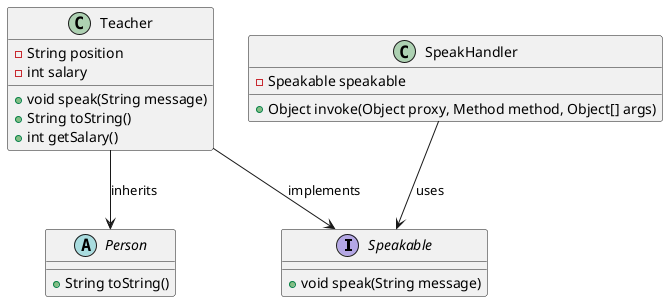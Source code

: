 @startuml

interface Speakable {
    +void speak(String message)
}

abstract class Person {
    +String toString()
}

class Teacher {
    -String position
    -int salary
    +void speak(String message)
    +String toString()
    +int getSalary()
}

Teacher --> Person : inherits
Teacher --> Speakable : implements

class SpeakHandler {
    -Speakable speakable
    +Object invoke(Object proxy, Method method, Object[] args)
}

SpeakHandler --> Speakable : uses

@enduml